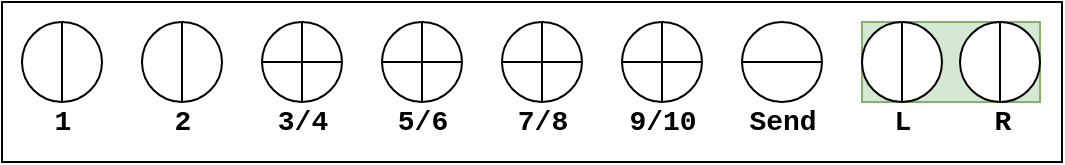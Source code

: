 <mxfile version="13.7.6" type="github">
  <diagram id="nP4e0wWjYFi-qGmSvCJ1" name="Page-1">
    <mxGraphModel dx="914" dy="827" grid="1" gridSize="10" guides="1" tooltips="1" connect="1" arrows="1" fold="1" page="1" pageScale="1" pageWidth="827" pageHeight="1169" math="0" shadow="0">
      <root>
        <mxCell id="0" />
        <mxCell id="1" parent="0" />
        <mxCell id="vf_FHtImUIUmnImsqS4j-37" value="" style="group" vertex="1" connectable="0" parent="1">
          <mxGeometry x="30" y="30" width="530" height="80" as="geometry" />
        </mxCell>
        <mxCell id="vf_FHtImUIUmnImsqS4j-36" value="" style="whiteSpace=wrap;html=1;fontFamily=Courier New;fontSize=14;" vertex="1" parent="vf_FHtImUIUmnImsqS4j-37">
          <mxGeometry width="530" height="80" as="geometry" />
        </mxCell>
        <mxCell id="vf_FHtImUIUmnImsqS4j-35" value="" style="group" vertex="1" connectable="0" parent="vf_FHtImUIUmnImsqS4j-37">
          <mxGeometry x="10" y="10" width="509" height="60" as="geometry" />
        </mxCell>
        <mxCell id="vf_FHtImUIUmnImsqS4j-27" value="" style="group" vertex="1" connectable="0" parent="vf_FHtImUIUmnImsqS4j-35">
          <mxGeometry x="420" width="89" height="60" as="geometry" />
        </mxCell>
        <mxCell id="vf_FHtImUIUmnImsqS4j-13" value="" style="group;fillColor=#d5e8d4;strokeColor=#82b366;" vertex="1" connectable="0" parent="vf_FHtImUIUmnImsqS4j-27">
          <mxGeometry width="89" height="40" as="geometry" />
        </mxCell>
        <mxCell id="vf_FHtImUIUmnImsqS4j-25" value="" style="group" vertex="1" connectable="0" parent="vf_FHtImUIUmnImsqS4j-13">
          <mxGeometry x="49" width="40" height="40" as="geometry" />
        </mxCell>
        <mxCell id="vf_FHtImUIUmnImsqS4j-10" value="" style="shape=lineEllipse;line=vertical;perimeter=ellipsePerimeter;whiteSpace=wrap;html=1;backgroundOutline=1;" vertex="1" parent="vf_FHtImUIUmnImsqS4j-25">
          <mxGeometry width="40" height="40" as="geometry" />
        </mxCell>
        <mxCell id="vf_FHtImUIUmnImsqS4j-26" value="" style="group" vertex="1" connectable="0" parent="vf_FHtImUIUmnImsqS4j-13">
          <mxGeometry width="40" height="40" as="geometry" />
        </mxCell>
        <mxCell id="vf_FHtImUIUmnImsqS4j-9" value="" style="shape=lineEllipse;line=vertical;perimeter=ellipsePerimeter;whiteSpace=wrap;html=1;backgroundOutline=1;" vertex="1" parent="vf_FHtImUIUmnImsqS4j-26">
          <mxGeometry width="40" height="40" as="geometry" />
        </mxCell>
        <mxCell id="vf_FHtImUIUmnImsqS4j-23" value="L" style="text;html=1;resizable=0;autosize=1;align=center;verticalAlign=middle;points=[];fillColor=none;strokeColor=none;rounded=0;fontFamily=Courier New;fontStyle=1;fontSize=14;" vertex="1" parent="vf_FHtImUIUmnImsqS4j-27">
          <mxGeometry x="10" y="40" width="20" height="20" as="geometry" />
        </mxCell>
        <mxCell id="vf_FHtImUIUmnImsqS4j-24" value="R" style="text;html=1;resizable=0;autosize=1;align=center;verticalAlign=middle;points=[];fillColor=none;strokeColor=none;rounded=0;fontFamily=Courier New;fontStyle=1;fontSize=14;" vertex="1" parent="vf_FHtImUIUmnImsqS4j-27">
          <mxGeometry x="60" y="40" width="20" height="20" as="geometry" />
        </mxCell>
        <mxCell id="vf_FHtImUIUmnImsqS4j-28" value="" style="group" vertex="1" connectable="0" parent="vf_FHtImUIUmnImsqS4j-35">
          <mxGeometry x="355" width="50" height="60" as="geometry" />
        </mxCell>
        <mxCell id="vf_FHtImUIUmnImsqS4j-12" value="" style="shape=lineEllipse;perimeter=ellipsePerimeter;whiteSpace=wrap;html=1;backgroundOutline=1;" vertex="1" parent="vf_FHtImUIUmnImsqS4j-28">
          <mxGeometry x="5" width="40" height="40" as="geometry" />
        </mxCell>
        <mxCell id="vf_FHtImUIUmnImsqS4j-22" value="Send" style="text;html=1;resizable=0;autosize=1;align=center;verticalAlign=middle;points=[];fillColor=none;strokeColor=none;rounded=0;fontFamily=Courier New;fontStyle=1;fontSize=14;" vertex="1" parent="vf_FHtImUIUmnImsqS4j-28">
          <mxGeometry y="40" width="50" height="20" as="geometry" />
        </mxCell>
        <mxCell id="vf_FHtImUIUmnImsqS4j-29" value="" style="group" vertex="1" connectable="0" parent="vf_FHtImUIUmnImsqS4j-35">
          <mxGeometry x="295" width="50" height="60" as="geometry" />
        </mxCell>
        <mxCell id="vf_FHtImUIUmnImsqS4j-7" value="" style="shape=orEllipse;perimeter=ellipsePerimeter;whiteSpace=wrap;html=1;backgroundOutline=1;" vertex="1" parent="vf_FHtImUIUmnImsqS4j-29">
          <mxGeometry x="5" width="40" height="40" as="geometry" />
        </mxCell>
        <mxCell id="vf_FHtImUIUmnImsqS4j-21" value="9/10" style="text;html=1;resizable=0;autosize=1;align=center;verticalAlign=middle;points=[];fillColor=none;strokeColor=none;rounded=0;fontFamily=Courier New;fontStyle=1;fontSize=14;" vertex="1" parent="vf_FHtImUIUmnImsqS4j-29">
          <mxGeometry y="40" width="50" height="20" as="geometry" />
        </mxCell>
        <mxCell id="vf_FHtImUIUmnImsqS4j-30" value="" style="group" vertex="1" connectable="0" parent="vf_FHtImUIUmnImsqS4j-35">
          <mxGeometry x="240" width="40" height="60" as="geometry" />
        </mxCell>
        <mxCell id="vf_FHtImUIUmnImsqS4j-6" value="" style="shape=orEllipse;perimeter=ellipsePerimeter;whiteSpace=wrap;html=1;backgroundOutline=1;" vertex="1" parent="vf_FHtImUIUmnImsqS4j-30">
          <mxGeometry width="40" height="40" as="geometry" />
        </mxCell>
        <mxCell id="vf_FHtImUIUmnImsqS4j-20" value="7/8" style="text;html=1;resizable=0;autosize=1;align=center;verticalAlign=middle;points=[];fillColor=none;strokeColor=none;rounded=0;fontFamily=Courier New;fontStyle=1;fontSize=14;" vertex="1" parent="vf_FHtImUIUmnImsqS4j-30">
          <mxGeometry y="40" width="40" height="20" as="geometry" />
        </mxCell>
        <mxCell id="vf_FHtImUIUmnImsqS4j-31" value="" style="group" vertex="1" connectable="0" parent="vf_FHtImUIUmnImsqS4j-35">
          <mxGeometry x="180" width="40" height="60" as="geometry" />
        </mxCell>
        <mxCell id="vf_FHtImUIUmnImsqS4j-5" value="" style="shape=orEllipse;perimeter=ellipsePerimeter;whiteSpace=wrap;html=1;backgroundOutline=1;" vertex="1" parent="vf_FHtImUIUmnImsqS4j-31">
          <mxGeometry width="40" height="40" as="geometry" />
        </mxCell>
        <mxCell id="vf_FHtImUIUmnImsqS4j-19" value="5/6" style="text;html=1;resizable=0;autosize=1;align=center;verticalAlign=middle;points=[];fillColor=none;strokeColor=none;rounded=0;fontFamily=Courier New;fontStyle=1;fontSize=14;" vertex="1" parent="vf_FHtImUIUmnImsqS4j-31">
          <mxGeometry y="40" width="40" height="20" as="geometry" />
        </mxCell>
        <mxCell id="vf_FHtImUIUmnImsqS4j-32" value="" style="group" vertex="1" connectable="0" parent="vf_FHtImUIUmnImsqS4j-35">
          <mxGeometry x="120" width="40" height="60" as="geometry" />
        </mxCell>
        <mxCell id="vf_FHtImUIUmnImsqS4j-4" value="" style="shape=orEllipse;perimeter=ellipsePerimeter;whiteSpace=wrap;html=1;backgroundOutline=1;" vertex="1" parent="vf_FHtImUIUmnImsqS4j-32">
          <mxGeometry width="40" height="40" as="geometry" />
        </mxCell>
        <mxCell id="vf_FHtImUIUmnImsqS4j-18" value="3/4" style="text;html=1;resizable=0;autosize=1;align=center;verticalAlign=middle;points=[];fillColor=none;strokeColor=none;rounded=0;fontFamily=Courier New;fontStyle=1;fontSize=14;" vertex="1" parent="vf_FHtImUIUmnImsqS4j-32">
          <mxGeometry y="40" width="40" height="20" as="geometry" />
        </mxCell>
        <mxCell id="vf_FHtImUIUmnImsqS4j-33" value="" style="group" vertex="1" connectable="0" parent="vf_FHtImUIUmnImsqS4j-35">
          <mxGeometry x="60" width="40" height="60" as="geometry" />
        </mxCell>
        <mxCell id="vf_FHtImUIUmnImsqS4j-3" value="" style="shape=lineEllipse;line=vertical;perimeter=ellipsePerimeter;whiteSpace=wrap;html=1;backgroundOutline=1;" vertex="1" parent="vf_FHtImUIUmnImsqS4j-33">
          <mxGeometry width="40" height="40" as="geometry" />
        </mxCell>
        <mxCell id="vf_FHtImUIUmnImsqS4j-17" value="2" style="text;html=1;resizable=0;autosize=1;align=center;verticalAlign=middle;points=[];fillColor=none;strokeColor=none;rounded=0;fontFamily=Courier New;fontStyle=1;fontSize=14;" vertex="1" parent="vf_FHtImUIUmnImsqS4j-33">
          <mxGeometry x="10" y="40" width="20" height="20" as="geometry" />
        </mxCell>
        <mxCell id="vf_FHtImUIUmnImsqS4j-34" value="" style="group" vertex="1" connectable="0" parent="vf_FHtImUIUmnImsqS4j-35">
          <mxGeometry width="40" height="60" as="geometry" />
        </mxCell>
        <mxCell id="vf_FHtImUIUmnImsqS4j-1" value="" style="shape=lineEllipse;line=vertical;perimeter=ellipsePerimeter;whiteSpace=wrap;html=1;backgroundOutline=1;" vertex="1" parent="vf_FHtImUIUmnImsqS4j-34">
          <mxGeometry width="40" height="40" as="geometry" />
        </mxCell>
        <mxCell id="vf_FHtImUIUmnImsqS4j-16" value="&lt;div style=&quot;font-size: 14px;&quot; align=&quot;center&quot;&gt;1&lt;/div&gt;" style="text;html=1;resizable=0;autosize=1;align=center;verticalAlign=middle;points=[];fillColor=none;strokeColor=none;rounded=0;fontFamily=Courier New;fontStyle=1;fontSize=14;" vertex="1" parent="vf_FHtImUIUmnImsqS4j-34">
          <mxGeometry x="10" y="40" width="20" height="20" as="geometry" />
        </mxCell>
      </root>
    </mxGraphModel>
  </diagram>
</mxfile>
